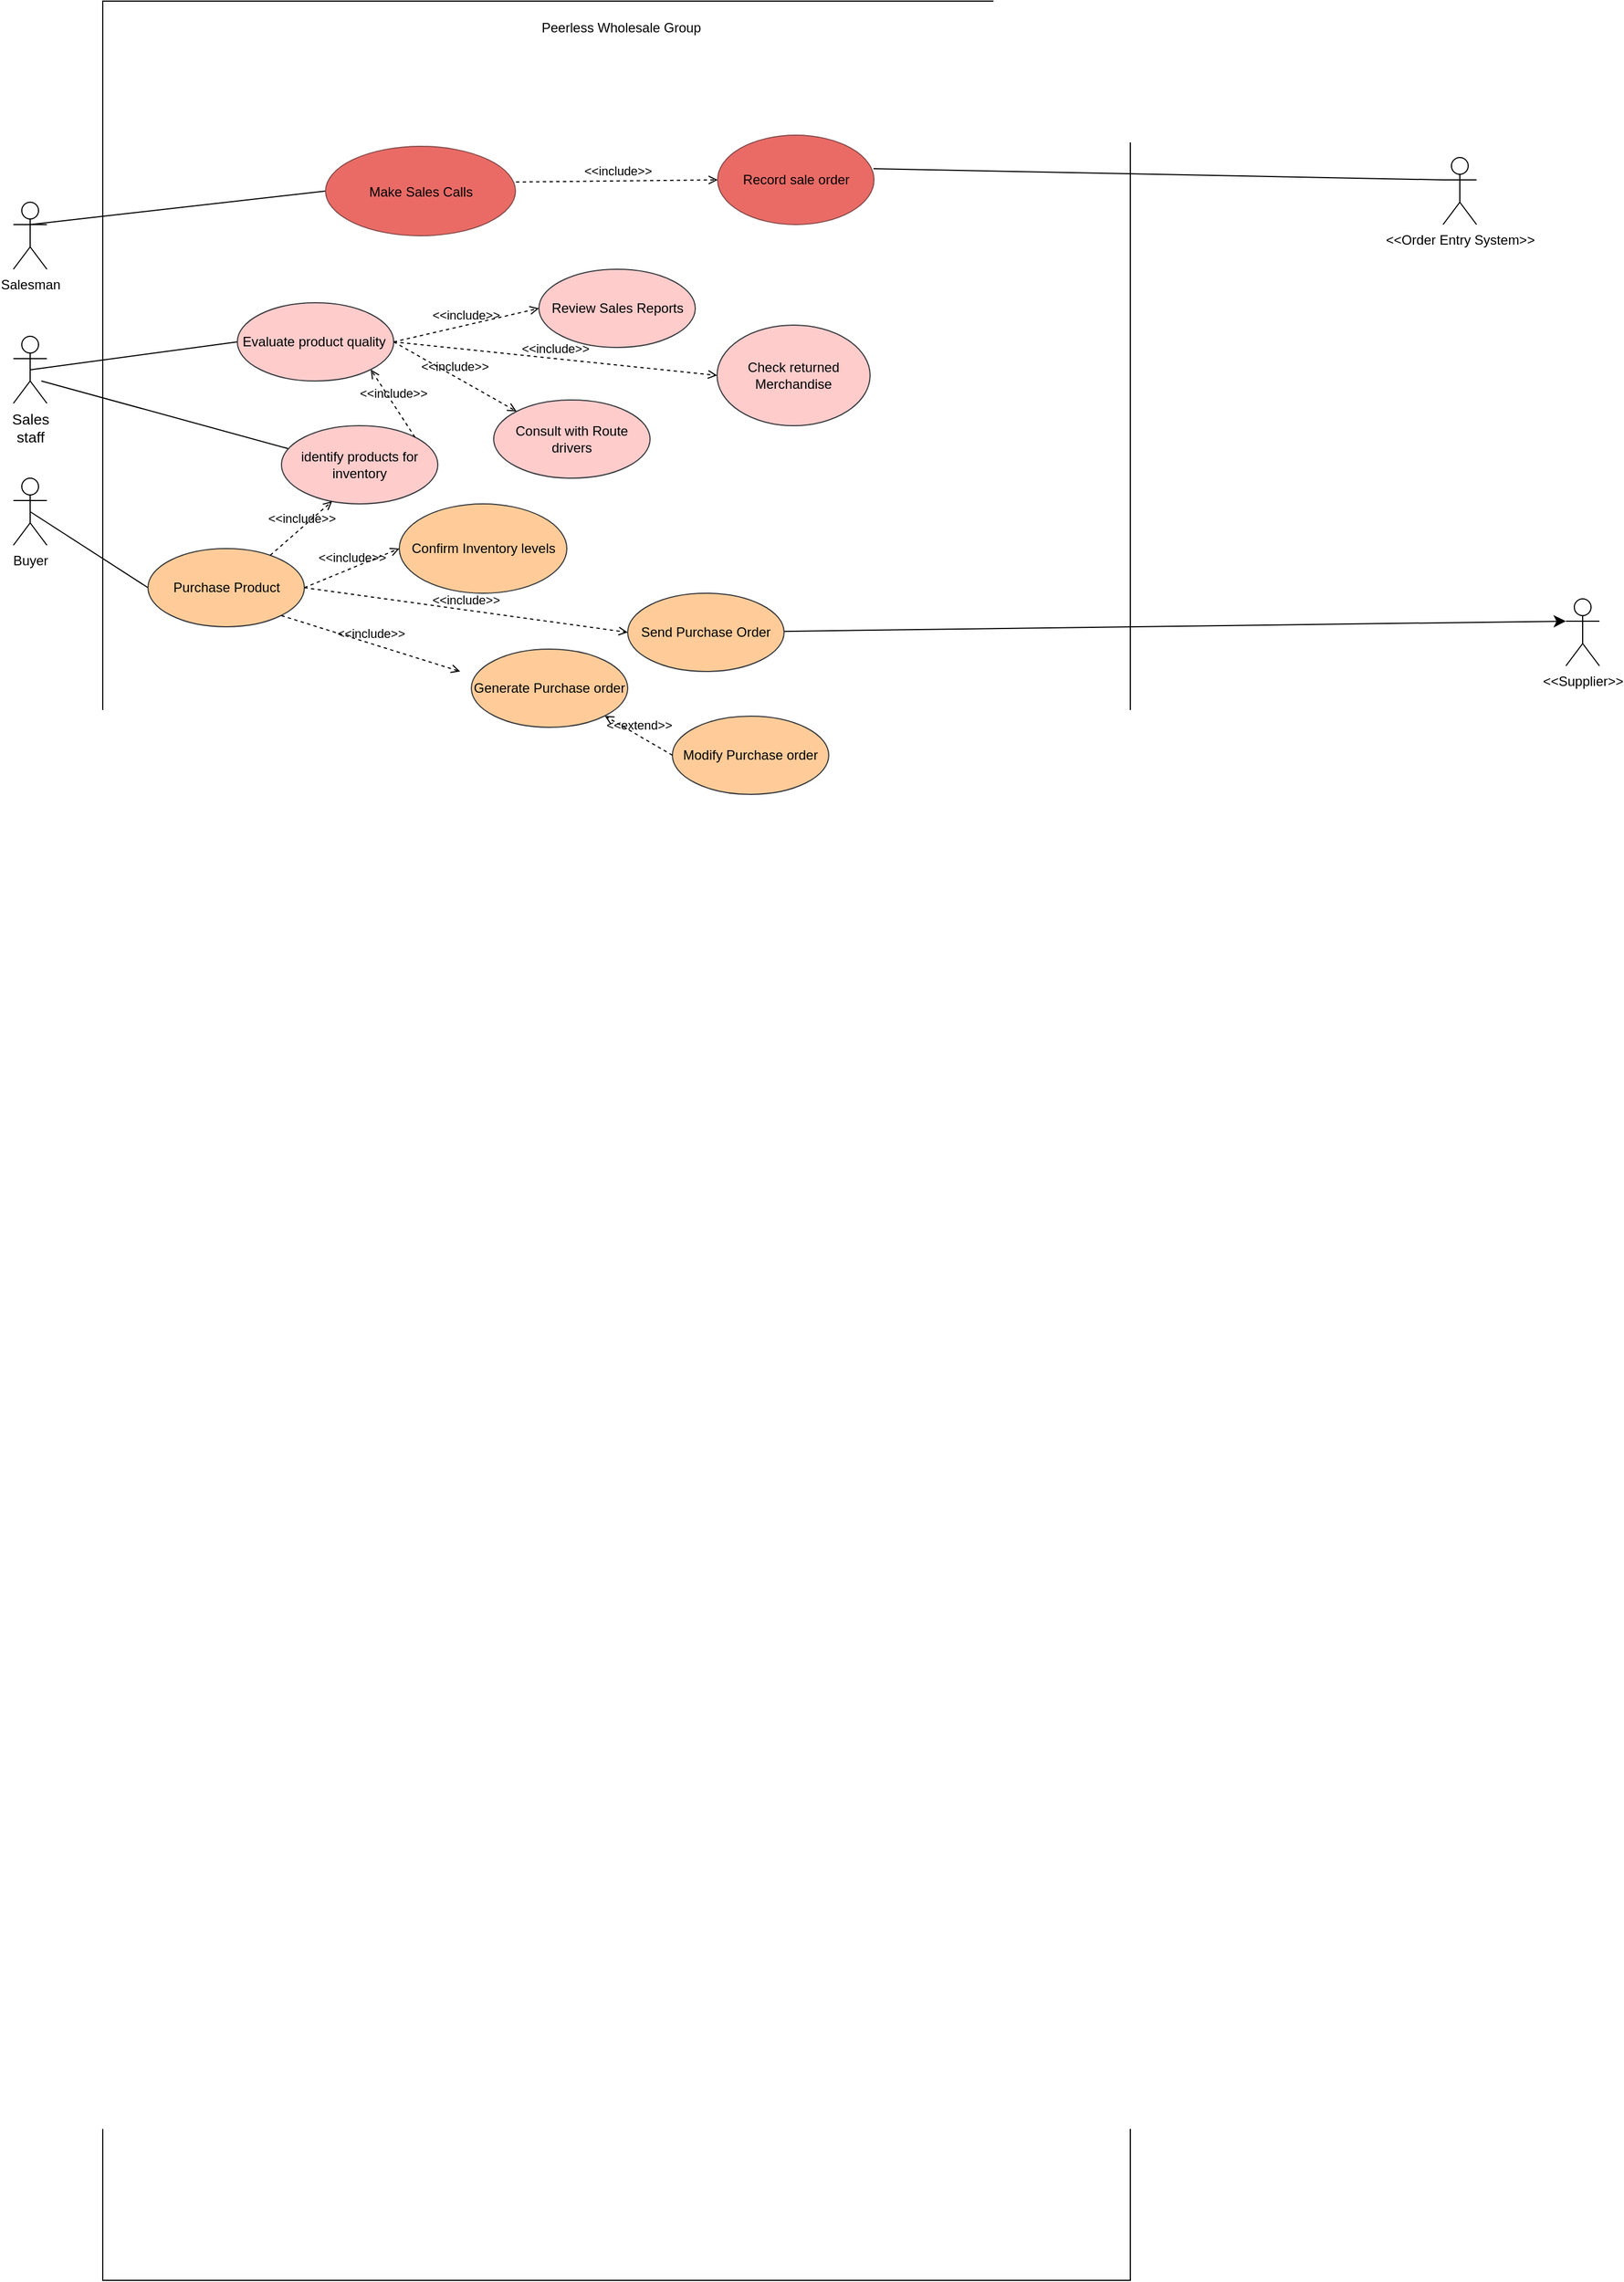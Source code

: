 <mxfile version="26.1.0">
  <diagram name="Page-1" id="KJdFW8ahDQsgD91VlEtE">
    <mxGraphModel dx="2005" dy="1983" grid="1" gridSize="10" guides="1" tooltips="1" connect="1" arrows="1" fold="1" page="1" pageScale="1" pageWidth="850" pageHeight="1100" math="0" shadow="0">
      <root>
        <mxCell id="0" />
        <mxCell id="1" parent="0" />
        <mxCell id="U1jcqS2KWoJxYVEzJyyE-1" value="" style="rounded=0;whiteSpace=wrap;html=1;movable=0;resizable=0;rotatable=0;deletable=0;editable=0;locked=1;connectable=0;" vertex="1" parent="1">
          <mxGeometry x="140" y="-30" width="920" height="2040" as="geometry" />
        </mxCell>
        <mxCell id="U1jcqS2KWoJxYVEzJyyE-2" value="Peerless Wholesale Group" style="text;html=1;whiteSpace=wrap;overflow=hidden;rounded=0;" vertex="1" parent="1">
          <mxGeometry x="530.5" y="-20" width="180" height="120" as="geometry" />
        </mxCell>
        <mxCell id="U1jcqS2KWoJxYVEzJyyE-37" style="rounded=0;orthogonalLoop=1;jettySize=auto;html=1;exitX=0.5;exitY=0.5;exitDx=0;exitDy=0;exitPerimeter=0;entryX=0;entryY=0.5;entryDx=0;entryDy=0;fontFamily=Helvetica;endArrow=none;startFill=0;" edge="1" parent="1" target="U1jcqS2KWoJxYVEzJyyE-38">
          <mxGeometry relative="1" as="geometry">
            <mxPoint x="220" y="160.353" as="targetPoint" />
            <mxPoint x="75.0" y="170" as="sourcePoint" />
          </mxGeometry>
        </mxCell>
        <mxCell id="U1jcqS2KWoJxYVEzJyyE-38" value="&lt;p class=&quot;p1&quot; style=&quot;margin: 0px; font-variant-numeric: normal; font-variant-east-asian: normal; font-variant-alternates: normal; font-size-adjust: none; font-kerning: auto; font-optical-sizing: auto; font-feature-settings: normal; font-variation-settings: normal; font-variant-position: normal; font-variant-emoji: normal; font-stretch: normal; line-height: normal;&quot;&gt;Make Sales Calls&lt;/p&gt;" style="ellipse;whiteSpace=wrap;html=1;align=center;fillColor=light-dark(#ea6b66, #1f2f1e);strokeColor=light-dark(#874a4a, #ff8888);fontFamily=Helvetica;" vertex="1" parent="1">
          <mxGeometry x="339.5" y="100" width="170" height="80" as="geometry" />
        </mxCell>
        <mxCell id="U1jcqS2KWoJxYVEzJyyE-39" value="&lt;span id=&quot;docs-internal-guid-a58ee1ed-7fff-1f47-399d-0a0d233d31ba&quot;&gt;&lt;span style=&quot;font-size: 9pt; background-color: transparent; font-variant-numeric: normal; font-variant-east-asian: normal; font-variant-alternates: normal; font-variant-position: normal; font-variant-emoji: normal; vertical-align: baseline; white-space: pre-wrap;&quot;&gt;Buyer&lt;/span&gt;&lt;/span&gt;" style="shape=umlActor;verticalLabelPosition=bottom;verticalAlign=top;html=1;outlineConnect=0;fontFamily=Helvetica;" vertex="1" parent="1">
          <mxGeometry x="60" y="397" width="30" height="60" as="geometry" />
        </mxCell>
        <mxCell id="U1jcqS2KWoJxYVEzJyyE-40" value="&lt;span id=&quot;docs-internal-guid-16d97441-7fff-4b6b-f18f-fee4b0ce08a8&quot;&gt;&lt;span style=&quot;font-size: 9pt; background-color: transparent; font-variant-numeric: normal; font-variant-east-asian: normal; font-variant-alternates: normal; font-variant-position: normal; font-variant-emoji: normal; vertical-align: baseline; white-space: pre-wrap;&quot;&gt;Salesman&lt;/span&gt;&lt;/span&gt;" style="shape=umlActor;verticalLabelPosition=bottom;verticalAlign=top;html=1;outlineConnect=0;fontFamily=Helvetica;" vertex="1" parent="1">
          <mxGeometry x="60" y="150" width="30" height="60" as="geometry" />
        </mxCell>
        <mxCell id="U1jcqS2KWoJxYVEzJyyE-41" value="&lt;font&gt;Record sale order&lt;/font&gt;" style="ellipse;whiteSpace=wrap;html=1;fillColor=light-dark(#ea6b66, #1f2f1e);strokeColor=light-dark(#874a4a, #ff8888);fontFamily=Helvetica;" vertex="1" parent="1">
          <mxGeometry x="690.5" y="90" width="140" height="80" as="geometry" />
        </mxCell>
        <mxCell id="U1jcqS2KWoJxYVEzJyyE-42" value="&amp;lt;&amp;lt;include&amp;gt;&amp;gt;" style="edgeStyle=none;html=1;endArrow=open;verticalAlign=bottom;dashed=1;labelBackgroundColor=none;rounded=0;exitX=1.003;exitY=0.399;exitDx=0;exitDy=0;exitPerimeter=0;entryX=0;entryY=0.5;entryDx=0;entryDy=0;fontFamily=Helvetica;" edge="1" parent="1" source="U1jcqS2KWoJxYVEzJyyE-38" target="U1jcqS2KWoJxYVEzJyyE-41">
          <mxGeometry width="160" relative="1" as="geometry">
            <mxPoint x="290" y="300" as="sourcePoint" />
            <mxPoint x="450" y="300" as="targetPoint" />
          </mxGeometry>
        </mxCell>
        <mxCell id="U1jcqS2KWoJxYVEzJyyE-43" value="&lt;font&gt;Modify Purchase order&lt;/font&gt;" style="ellipse;whiteSpace=wrap;html=1;fontFamily=Helvetica;fillColor=#ffcc99;strokeColor=#36393d;" vertex="1" parent="1">
          <mxGeometry x="650" y="610" width="140" height="70" as="geometry" />
        </mxCell>
        <mxCell id="U1jcqS2KWoJxYVEzJyyE-44" style="rounded=0;orthogonalLoop=1;jettySize=auto;html=1;exitX=0.5;exitY=0.5;exitDx=0;exitDy=0;exitPerimeter=0;entryX=0;entryY=0.5;entryDx=0;entryDy=0;fontFamily=Helvetica;endArrow=none;startFill=0;" edge="1" parent="1" source="U1jcqS2KWoJxYVEzJyyE-45" target="U1jcqS2KWoJxYVEzJyyE-46">
          <mxGeometry relative="1" as="geometry" />
        </mxCell>
        <mxCell id="U1jcqS2KWoJxYVEzJyyE-45" value="&lt;span id=&quot;docs-internal-guid-8d97b878-7fff-36c7-eeb0-1722fb72b11d&quot;&gt;&lt;span style=&quot;font-size: 10pt; background-color: transparent; font-variant-numeric: normal; font-variant-east-asian: normal; font-variant-alternates: normal; font-variant-position: normal; font-variant-emoji: normal; vertical-align: baseline; white-space: pre-wrap;&quot;&gt;Sales staff&lt;/span&gt;&lt;/span&gt;" style="shape=umlActor;verticalLabelPosition=bottom;verticalAlign=top;html=1;outlineConnect=0;fontFamily=Helvetica;" vertex="1" parent="1">
          <mxGeometry x="60" y="270" width="30" height="60" as="geometry" />
        </mxCell>
        <mxCell id="U1jcqS2KWoJxYVEzJyyE-46" value="&lt;font&gt;Evaluate product quality&amp;nbsp;&lt;/font&gt;" style="ellipse;whiteSpace=wrap;html=1;fontFamily=Helvetica;fillColor=#ffcccc;strokeColor=#36393d;" vertex="1" parent="1">
          <mxGeometry x="260.5" y="240" width="140" height="70" as="geometry" />
        </mxCell>
        <mxCell id="U1jcqS2KWoJxYVEzJyyE-47" value="Review Sales Reports" style="ellipse;whiteSpace=wrap;html=1;fontFamily=Helvetica;fillColor=#ffcccc;strokeColor=#36393d;" vertex="1" parent="1">
          <mxGeometry x="530.5" y="210" width="140" height="70" as="geometry" />
        </mxCell>
        <mxCell id="U1jcqS2KWoJxYVEzJyyE-48" value="&amp;lt;&amp;lt;include&amp;gt;&amp;gt;" style="edgeStyle=none;html=1;endArrow=open;verticalAlign=bottom;dashed=1;labelBackgroundColor=none;rounded=0;exitX=1;exitY=0.5;exitDx=0;exitDy=0;entryX=0;entryY=0.5;entryDx=0;entryDy=0;fontFamily=Helvetica;" edge="1" parent="1" source="U1jcqS2KWoJxYVEzJyyE-46" target="U1jcqS2KWoJxYVEzJyyE-47">
          <mxGeometry width="160" relative="1" as="geometry">
            <mxPoint x="390" y="208" as="sourcePoint" />
            <mxPoint x="540" y="210" as="targetPoint" />
          </mxGeometry>
        </mxCell>
        <mxCell id="U1jcqS2KWoJxYVEzJyyE-49" value="" style="rounded=0;orthogonalLoop=1;jettySize=auto;html=1;exitX=0.5;exitY=0.5;exitDx=0;exitDy=0;exitPerimeter=0;entryX=0;entryY=0.5;entryDx=0;entryDy=0;fontFamily=Helvetica;endArrow=none;startFill=0;" edge="1" parent="1" source="U1jcqS2KWoJxYVEzJyyE-39" target="U1jcqS2KWoJxYVEzJyyE-50">
          <mxGeometry relative="1" as="geometry">
            <mxPoint x="475" y="432" as="targetPoint" />
            <mxPoint x="75" y="427" as="sourcePoint" />
          </mxGeometry>
        </mxCell>
        <mxCell id="U1jcqS2KWoJxYVEzJyyE-50" value="Purchase Product" style="ellipse;whiteSpace=wrap;html=1;fontFamily=Helvetica;fillColor=#ffcc99;strokeColor=#36393d;" vertex="1" parent="1">
          <mxGeometry x="180.5" y="460" width="140" height="70" as="geometry" />
        </mxCell>
        <mxCell id="U1jcqS2KWoJxYVEzJyyE-51" value="&amp;lt;&amp;lt;Order Entry System&amp;gt;&amp;gt;" style="shape=umlActor;verticalLabelPosition=bottom;verticalAlign=top;html=1;outlineConnect=0;" vertex="1" parent="1">
          <mxGeometry x="1340" y="110" width="30" height="60" as="geometry" />
        </mxCell>
        <mxCell id="U1jcqS2KWoJxYVEzJyyE-52" value="Confirm Inventory levels" style="ellipse;whiteSpace=wrap;html=1;fontFamily=Helvetica;fillColor=#ffcc99;strokeColor=#36393d;" vertex="1" parent="1">
          <mxGeometry x="405.5" y="420" width="150" height="80" as="geometry" />
        </mxCell>
        <mxCell id="U1jcqS2KWoJxYVEzJyyE-53" value="&amp;lt;&amp;lt;include&amp;gt;&amp;gt;" style="edgeStyle=none;html=1;endArrow=open;verticalAlign=bottom;dashed=1;labelBackgroundColor=none;rounded=0;exitX=1;exitY=0.5;exitDx=0;exitDy=0;entryX=0;entryY=0.5;entryDx=0;entryDy=0;fontFamily=Helvetica;" edge="1" parent="1" source="U1jcqS2KWoJxYVEzJyyE-50" target="U1jcqS2KWoJxYVEzJyyE-52">
          <mxGeometry width="160" relative="1" as="geometry">
            <mxPoint x="295.5" y="468.46" as="sourcePoint" />
            <mxPoint x="405.5" y="468.46" as="targetPoint" />
          </mxGeometry>
        </mxCell>
        <mxCell id="U1jcqS2KWoJxYVEzJyyE-54" value="&amp;lt;&amp;lt;include&amp;gt;&amp;gt;" style="edgeStyle=none;html=1;endArrow=open;verticalAlign=bottom;dashed=1;labelBackgroundColor=none;rounded=0;fontFamily=Helvetica;" edge="1" parent="1">
          <mxGeometry width="160" relative="1" as="geometry">
            <mxPoint x="300" y="520" as="sourcePoint" />
            <mxPoint x="460" y="570" as="targetPoint" />
            <Array as="points" />
          </mxGeometry>
        </mxCell>
        <mxCell id="U1jcqS2KWoJxYVEzJyyE-55" value="Consult with Route drivers" style="ellipse;whiteSpace=wrap;html=1;fontFamily=Helvetica;fillColor=#ffcccc;strokeColor=#36393d;" vertex="1" parent="1">
          <mxGeometry x="490" y="327" width="140" height="70" as="geometry" />
        </mxCell>
        <mxCell id="U1jcqS2KWoJxYVEzJyyE-56" value="&amp;lt;&amp;lt;include&amp;gt;&amp;gt;" style="edgeStyle=none;html=1;endArrow=open;verticalAlign=bottom;dashed=1;labelBackgroundColor=none;rounded=0;entryX=0;entryY=0;entryDx=0;entryDy=0;fontFamily=Helvetica;exitX=1;exitY=0.5;exitDx=0;exitDy=0;" edge="1" parent="1" source="U1jcqS2KWoJxYVEzJyyE-46" target="U1jcqS2KWoJxYVEzJyyE-55">
          <mxGeometry width="160" relative="1" as="geometry">
            <mxPoint x="400" y="320" as="sourcePoint" />
            <mxPoint x="536" y="285" as="targetPoint" />
          </mxGeometry>
        </mxCell>
        <mxCell id="U1jcqS2KWoJxYVEzJyyE-57" value="Check returned Merchandise" style="ellipse;whiteSpace=wrap;html=1;fontFamily=Helvetica;fillColor=#ffcccc;strokeColor=#36393d;" vertex="1" parent="1">
          <mxGeometry x="690" y="260" width="137" height="90" as="geometry" />
        </mxCell>
        <mxCell id="U1jcqS2KWoJxYVEzJyyE-58" value="&amp;lt;&amp;lt;include&amp;gt;&amp;gt;" style="edgeStyle=none;html=1;endArrow=open;verticalAlign=bottom;dashed=1;labelBackgroundColor=none;rounded=0;exitX=1;exitY=0.5;exitDx=0;exitDy=0;entryX=0;entryY=0.5;entryDx=0;entryDy=0;fontFamily=Helvetica;" edge="1" parent="1" source="U1jcqS2KWoJxYVEzJyyE-46" target="U1jcqS2KWoJxYVEzJyyE-57">
          <mxGeometry width="160" relative="1" as="geometry">
            <mxPoint x="409" y="325" as="sourcePoint" />
            <mxPoint x="536" y="285" as="targetPoint" />
          </mxGeometry>
        </mxCell>
        <mxCell id="U1jcqS2KWoJxYVEzJyyE-59" value="" style="endArrow=none;html=1;rounded=0;fontSize=12;startSize=8;endSize=8;curved=1;entryX=0;entryY=0.333;entryDx=0;entryDy=0;entryPerimeter=0;" edge="1" parent="1" target="U1jcqS2KWoJxYVEzJyyE-51">
          <mxGeometry width="50" height="50" relative="1" as="geometry">
            <mxPoint x="830" y="120" as="sourcePoint" />
            <mxPoint x="810" y="610" as="targetPoint" />
          </mxGeometry>
        </mxCell>
        <mxCell id="U1jcqS2KWoJxYVEzJyyE-60" value="identify products for inventory" style="ellipse;whiteSpace=wrap;html=1;fontFamily=Helvetica;fillColor=#ffcccc;strokeColor=#36393d;" vertex="1" parent="1">
          <mxGeometry x="300" y="350" width="140" height="70" as="geometry" />
        </mxCell>
        <mxCell id="U1jcqS2KWoJxYVEzJyyE-61" value="&amp;lt;&amp;lt;include&amp;gt;&amp;gt;" style="edgeStyle=none;html=1;endArrow=open;verticalAlign=bottom;dashed=1;labelBackgroundColor=none;rounded=0;entryX=1;entryY=1;entryDx=0;entryDy=0;fontFamily=Helvetica;exitX=1;exitY=0;exitDx=0;exitDy=0;" edge="1" parent="1" source="U1jcqS2KWoJxYVEzJyyE-60" target="U1jcqS2KWoJxYVEzJyyE-46">
          <mxGeometry width="160" relative="1" as="geometry">
            <mxPoint x="411" y="285" as="sourcePoint" />
            <mxPoint x="521" y="347" as="targetPoint" />
          </mxGeometry>
        </mxCell>
        <mxCell id="U1jcqS2KWoJxYVEzJyyE-62" style="rounded=0;orthogonalLoop=1;jettySize=auto;html=1;exitX=0.5;exitY=0.5;exitDx=0;exitDy=0;exitPerimeter=0;entryX=0.042;entryY=0.293;entryDx=0;entryDy=0;fontFamily=Helvetica;endArrow=none;startFill=0;entryPerimeter=0;" edge="1" parent="1" target="U1jcqS2KWoJxYVEzJyyE-60">
          <mxGeometry relative="1" as="geometry">
            <mxPoint x="85" y="310" as="sourcePoint" />
            <mxPoint x="271" y="285" as="targetPoint" />
          </mxGeometry>
        </mxCell>
        <mxCell id="U1jcqS2KWoJxYVEzJyyE-63" value="&amp;lt;&amp;lt;include&amp;gt;&amp;gt;" style="edgeStyle=none;html=1;endArrow=open;verticalAlign=bottom;dashed=1;labelBackgroundColor=none;rounded=0;entryX=0.324;entryY=0.966;entryDx=0;entryDy=0;fontFamily=Helvetica;entryPerimeter=0;" edge="1" parent="1" target="U1jcqS2KWoJxYVEzJyyE-60">
          <mxGeometry width="160" relative="1" as="geometry">
            <mxPoint x="290" y="466" as="sourcePoint" />
            <mxPoint x="410" y="510" as="targetPoint" />
          </mxGeometry>
        </mxCell>
        <mxCell id="U1jcqS2KWoJxYVEzJyyE-64" style="edgeStyle=none;curved=1;rounded=0;orthogonalLoop=1;jettySize=auto;html=1;fontSize=12;startSize=8;endSize=8;entryX=0;entryY=0.333;entryDx=0;entryDy=0;entryPerimeter=0;" edge="1" parent="1" source="U1jcqS2KWoJxYVEzJyyE-65" target="U1jcqS2KWoJxYVEzJyyE-68">
          <mxGeometry relative="1" as="geometry">
            <mxPoint x="1226" y="540" as="targetPoint" />
          </mxGeometry>
        </mxCell>
        <mxCell id="U1jcqS2KWoJxYVEzJyyE-65" value="Send Purchase Order" style="ellipse;whiteSpace=wrap;html=1;fontFamily=Helvetica;fillColor=#ffcc99;strokeColor=#36393d;" vertex="1" parent="1">
          <mxGeometry x="610" y="500" width="140" height="70" as="geometry" />
        </mxCell>
        <mxCell id="U1jcqS2KWoJxYVEzJyyE-66" value="&amp;lt;&amp;lt;extend&amp;gt;&amp;gt;" style="edgeStyle=none;html=1;endArrow=open;verticalAlign=bottom;dashed=1;labelBackgroundColor=none;rounded=0;fontFamily=Helvetica;exitX=0;exitY=0.5;exitDx=0;exitDy=0;entryX=1;entryY=1;entryDx=0;entryDy=0;" edge="1" parent="1" source="U1jcqS2KWoJxYVEzJyyE-43" target="U1jcqS2KWoJxYVEzJyyE-67">
          <mxGeometry width="160" relative="1" as="geometry">
            <mxPoint x="310" y="530" as="sourcePoint" />
            <mxPoint x="660" y="640" as="targetPoint" />
            <Array as="points" />
          </mxGeometry>
        </mxCell>
        <mxCell id="U1jcqS2KWoJxYVEzJyyE-67" value="&lt;font&gt;Generate Purchase order&lt;/font&gt;" style="ellipse;whiteSpace=wrap;html=1;fontFamily=Helvetica;fillColor=#ffcc99;strokeColor=#36393d;" vertex="1" parent="1">
          <mxGeometry x="470" y="550" width="140" height="70" as="geometry" />
        </mxCell>
        <mxCell id="U1jcqS2KWoJxYVEzJyyE-68" value="&amp;lt;&amp;lt;Supplier&amp;gt;&amp;gt;" style="shape=umlActor;verticalLabelPosition=bottom;verticalAlign=top;html=1;outlineConnect=0;" vertex="1" parent="1">
          <mxGeometry x="1450" y="505" width="30" height="60" as="geometry" />
        </mxCell>
        <mxCell id="U1jcqS2KWoJxYVEzJyyE-69" value="&amp;lt;&amp;lt;include&amp;gt;&amp;gt;" style="edgeStyle=none;html=1;endArrow=open;verticalAlign=bottom;dashed=1;labelBackgroundColor=none;rounded=0;fontFamily=Helvetica;exitX=1;exitY=0.5;exitDx=0;exitDy=0;entryX=0;entryY=0.5;entryDx=0;entryDy=0;" edge="1" parent="1" source="U1jcqS2KWoJxYVEzJyyE-50" target="U1jcqS2KWoJxYVEzJyyE-65">
          <mxGeometry width="160" relative="1" as="geometry">
            <mxPoint x="310" y="530" as="sourcePoint" />
            <mxPoint x="470" y="580" as="targetPoint" />
            <Array as="points" />
          </mxGeometry>
        </mxCell>
      </root>
    </mxGraphModel>
  </diagram>
</mxfile>
